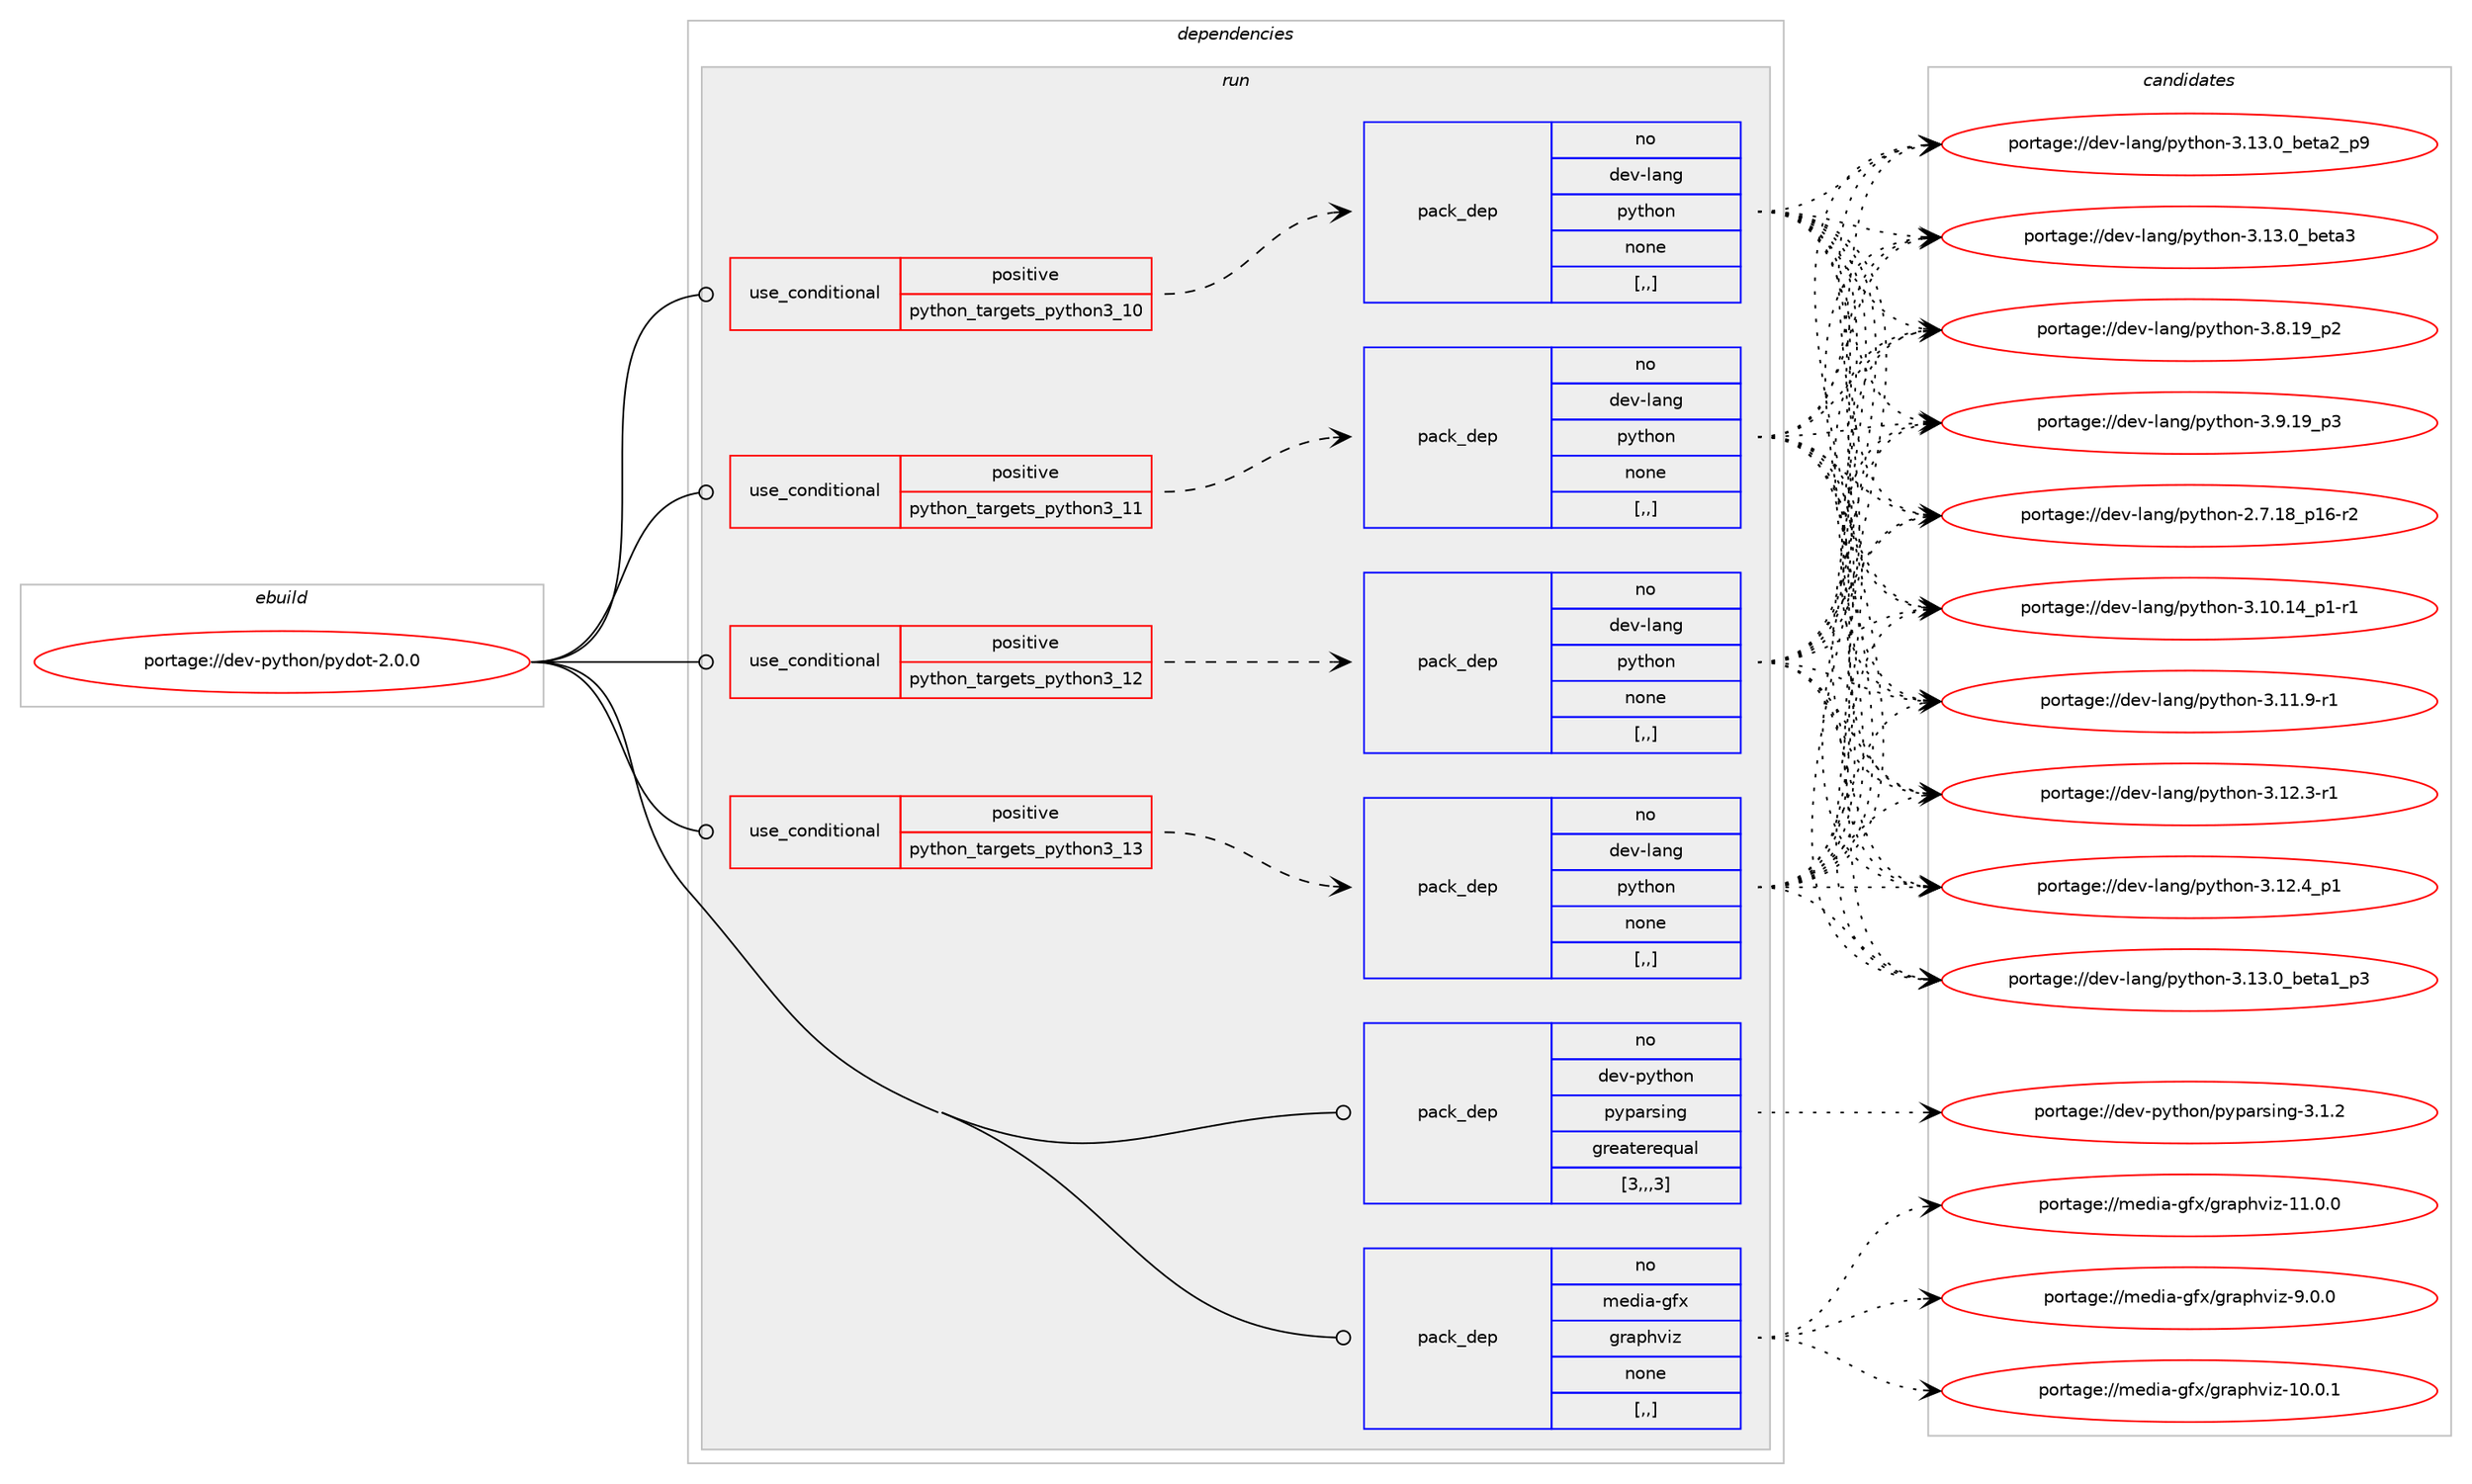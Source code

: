 digraph prolog {

# *************
# Graph options
# *************

newrank=true;
concentrate=true;
compound=true;
graph [rankdir=LR,fontname=Helvetica,fontsize=10,ranksep=1.5];#, ranksep=2.5, nodesep=0.2];
edge  [arrowhead=vee];
node  [fontname=Helvetica,fontsize=10];

# **********
# The ebuild
# **********

subgraph cluster_leftcol {
color=gray;
rank=same;
label=<<i>ebuild</i>>;
id [label="portage://dev-python/pydot-2.0.0", color=red, width=4, href="../dev-python/pydot-2.0.0.svg"];
}

# ****************
# The dependencies
# ****************

subgraph cluster_midcol {
color=gray;
label=<<i>dependencies</i>>;
subgraph cluster_compile {
fillcolor="#eeeeee";
style=filled;
label=<<i>compile</i>>;
}
subgraph cluster_compileandrun {
fillcolor="#eeeeee";
style=filled;
label=<<i>compile and run</i>>;
}
subgraph cluster_run {
fillcolor="#eeeeee";
style=filled;
label=<<i>run</i>>;
subgraph cond35686 {
dependency152552 [label=<<TABLE BORDER="0" CELLBORDER="1" CELLSPACING="0" CELLPADDING="4"><TR><TD ROWSPAN="3" CELLPADDING="10">use_conditional</TD></TR><TR><TD>positive</TD></TR><TR><TD>python_targets_python3_10</TD></TR></TABLE>>, shape=none, color=red];
subgraph pack115649 {
dependency152553 [label=<<TABLE BORDER="0" CELLBORDER="1" CELLSPACING="0" CELLPADDING="4" WIDTH="220"><TR><TD ROWSPAN="6" CELLPADDING="30">pack_dep</TD></TR><TR><TD WIDTH="110">no</TD></TR><TR><TD>dev-lang</TD></TR><TR><TD>python</TD></TR><TR><TD>none</TD></TR><TR><TD>[,,]</TD></TR></TABLE>>, shape=none, color=blue];
}
dependency152552:e -> dependency152553:w [weight=20,style="dashed",arrowhead="vee"];
}
id:e -> dependency152552:w [weight=20,style="solid",arrowhead="odot"];
subgraph cond35687 {
dependency152554 [label=<<TABLE BORDER="0" CELLBORDER="1" CELLSPACING="0" CELLPADDING="4"><TR><TD ROWSPAN="3" CELLPADDING="10">use_conditional</TD></TR><TR><TD>positive</TD></TR><TR><TD>python_targets_python3_11</TD></TR></TABLE>>, shape=none, color=red];
subgraph pack115650 {
dependency152555 [label=<<TABLE BORDER="0" CELLBORDER="1" CELLSPACING="0" CELLPADDING="4" WIDTH="220"><TR><TD ROWSPAN="6" CELLPADDING="30">pack_dep</TD></TR><TR><TD WIDTH="110">no</TD></TR><TR><TD>dev-lang</TD></TR><TR><TD>python</TD></TR><TR><TD>none</TD></TR><TR><TD>[,,]</TD></TR></TABLE>>, shape=none, color=blue];
}
dependency152554:e -> dependency152555:w [weight=20,style="dashed",arrowhead="vee"];
}
id:e -> dependency152554:w [weight=20,style="solid",arrowhead="odot"];
subgraph cond35688 {
dependency152556 [label=<<TABLE BORDER="0" CELLBORDER="1" CELLSPACING="0" CELLPADDING="4"><TR><TD ROWSPAN="3" CELLPADDING="10">use_conditional</TD></TR><TR><TD>positive</TD></TR><TR><TD>python_targets_python3_12</TD></TR></TABLE>>, shape=none, color=red];
subgraph pack115651 {
dependency152557 [label=<<TABLE BORDER="0" CELLBORDER="1" CELLSPACING="0" CELLPADDING="4" WIDTH="220"><TR><TD ROWSPAN="6" CELLPADDING="30">pack_dep</TD></TR><TR><TD WIDTH="110">no</TD></TR><TR><TD>dev-lang</TD></TR><TR><TD>python</TD></TR><TR><TD>none</TD></TR><TR><TD>[,,]</TD></TR></TABLE>>, shape=none, color=blue];
}
dependency152556:e -> dependency152557:w [weight=20,style="dashed",arrowhead="vee"];
}
id:e -> dependency152556:w [weight=20,style="solid",arrowhead="odot"];
subgraph cond35689 {
dependency152558 [label=<<TABLE BORDER="0" CELLBORDER="1" CELLSPACING="0" CELLPADDING="4"><TR><TD ROWSPAN="3" CELLPADDING="10">use_conditional</TD></TR><TR><TD>positive</TD></TR><TR><TD>python_targets_python3_13</TD></TR></TABLE>>, shape=none, color=red];
subgraph pack115652 {
dependency152559 [label=<<TABLE BORDER="0" CELLBORDER="1" CELLSPACING="0" CELLPADDING="4" WIDTH="220"><TR><TD ROWSPAN="6" CELLPADDING="30">pack_dep</TD></TR><TR><TD WIDTH="110">no</TD></TR><TR><TD>dev-lang</TD></TR><TR><TD>python</TD></TR><TR><TD>none</TD></TR><TR><TD>[,,]</TD></TR></TABLE>>, shape=none, color=blue];
}
dependency152558:e -> dependency152559:w [weight=20,style="dashed",arrowhead="vee"];
}
id:e -> dependency152558:w [weight=20,style="solid",arrowhead="odot"];
subgraph pack115653 {
dependency152560 [label=<<TABLE BORDER="0" CELLBORDER="1" CELLSPACING="0" CELLPADDING="4" WIDTH="220"><TR><TD ROWSPAN="6" CELLPADDING="30">pack_dep</TD></TR><TR><TD WIDTH="110">no</TD></TR><TR><TD>dev-python</TD></TR><TR><TD>pyparsing</TD></TR><TR><TD>greaterequal</TD></TR><TR><TD>[3,,,3]</TD></TR></TABLE>>, shape=none, color=blue];
}
id:e -> dependency152560:w [weight=20,style="solid",arrowhead="odot"];
subgraph pack115654 {
dependency152561 [label=<<TABLE BORDER="0" CELLBORDER="1" CELLSPACING="0" CELLPADDING="4" WIDTH="220"><TR><TD ROWSPAN="6" CELLPADDING="30">pack_dep</TD></TR><TR><TD WIDTH="110">no</TD></TR><TR><TD>media-gfx</TD></TR><TR><TD>graphviz</TD></TR><TR><TD>none</TD></TR><TR><TD>[,,]</TD></TR></TABLE>>, shape=none, color=blue];
}
id:e -> dependency152561:w [weight=20,style="solid",arrowhead="odot"];
}
}

# **************
# The candidates
# **************

subgraph cluster_choices {
rank=same;
color=gray;
label=<<i>candidates</i>>;

subgraph choice115649 {
color=black;
nodesep=1;
choice100101118451089711010347112121116104111110455046554649569511249544511450 [label="portage://dev-lang/python-2.7.18_p16-r2", color=red, width=4,href="../dev-lang/python-2.7.18_p16-r2.svg"];
choice100101118451089711010347112121116104111110455146494846495295112494511449 [label="portage://dev-lang/python-3.10.14_p1-r1", color=red, width=4,href="../dev-lang/python-3.10.14_p1-r1.svg"];
choice100101118451089711010347112121116104111110455146494946574511449 [label="portage://dev-lang/python-3.11.9-r1", color=red, width=4,href="../dev-lang/python-3.11.9-r1.svg"];
choice100101118451089711010347112121116104111110455146495046514511449 [label="portage://dev-lang/python-3.12.3-r1", color=red, width=4,href="../dev-lang/python-3.12.3-r1.svg"];
choice100101118451089711010347112121116104111110455146495046529511249 [label="portage://dev-lang/python-3.12.4_p1", color=red, width=4,href="../dev-lang/python-3.12.4_p1.svg"];
choice10010111845108971101034711212111610411111045514649514648959810111697499511251 [label="portage://dev-lang/python-3.13.0_beta1_p3", color=red, width=4,href="../dev-lang/python-3.13.0_beta1_p3.svg"];
choice10010111845108971101034711212111610411111045514649514648959810111697509511257 [label="portage://dev-lang/python-3.13.0_beta2_p9", color=red, width=4,href="../dev-lang/python-3.13.0_beta2_p9.svg"];
choice1001011184510897110103471121211161041111104551464951464895981011169751 [label="portage://dev-lang/python-3.13.0_beta3", color=red, width=4,href="../dev-lang/python-3.13.0_beta3.svg"];
choice100101118451089711010347112121116104111110455146564649579511250 [label="portage://dev-lang/python-3.8.19_p2", color=red, width=4,href="../dev-lang/python-3.8.19_p2.svg"];
choice100101118451089711010347112121116104111110455146574649579511251 [label="portage://dev-lang/python-3.9.19_p3", color=red, width=4,href="../dev-lang/python-3.9.19_p3.svg"];
dependency152553:e -> choice100101118451089711010347112121116104111110455046554649569511249544511450:w [style=dotted,weight="100"];
dependency152553:e -> choice100101118451089711010347112121116104111110455146494846495295112494511449:w [style=dotted,weight="100"];
dependency152553:e -> choice100101118451089711010347112121116104111110455146494946574511449:w [style=dotted,weight="100"];
dependency152553:e -> choice100101118451089711010347112121116104111110455146495046514511449:w [style=dotted,weight="100"];
dependency152553:e -> choice100101118451089711010347112121116104111110455146495046529511249:w [style=dotted,weight="100"];
dependency152553:e -> choice10010111845108971101034711212111610411111045514649514648959810111697499511251:w [style=dotted,weight="100"];
dependency152553:e -> choice10010111845108971101034711212111610411111045514649514648959810111697509511257:w [style=dotted,weight="100"];
dependency152553:e -> choice1001011184510897110103471121211161041111104551464951464895981011169751:w [style=dotted,weight="100"];
dependency152553:e -> choice100101118451089711010347112121116104111110455146564649579511250:w [style=dotted,weight="100"];
dependency152553:e -> choice100101118451089711010347112121116104111110455146574649579511251:w [style=dotted,weight="100"];
}
subgraph choice115650 {
color=black;
nodesep=1;
choice100101118451089711010347112121116104111110455046554649569511249544511450 [label="portage://dev-lang/python-2.7.18_p16-r2", color=red, width=4,href="../dev-lang/python-2.7.18_p16-r2.svg"];
choice100101118451089711010347112121116104111110455146494846495295112494511449 [label="portage://dev-lang/python-3.10.14_p1-r1", color=red, width=4,href="../dev-lang/python-3.10.14_p1-r1.svg"];
choice100101118451089711010347112121116104111110455146494946574511449 [label="portage://dev-lang/python-3.11.9-r1", color=red, width=4,href="../dev-lang/python-3.11.9-r1.svg"];
choice100101118451089711010347112121116104111110455146495046514511449 [label="portage://dev-lang/python-3.12.3-r1", color=red, width=4,href="../dev-lang/python-3.12.3-r1.svg"];
choice100101118451089711010347112121116104111110455146495046529511249 [label="portage://dev-lang/python-3.12.4_p1", color=red, width=4,href="../dev-lang/python-3.12.4_p1.svg"];
choice10010111845108971101034711212111610411111045514649514648959810111697499511251 [label="portage://dev-lang/python-3.13.0_beta1_p3", color=red, width=4,href="../dev-lang/python-3.13.0_beta1_p3.svg"];
choice10010111845108971101034711212111610411111045514649514648959810111697509511257 [label="portage://dev-lang/python-3.13.0_beta2_p9", color=red, width=4,href="../dev-lang/python-3.13.0_beta2_p9.svg"];
choice1001011184510897110103471121211161041111104551464951464895981011169751 [label="portage://dev-lang/python-3.13.0_beta3", color=red, width=4,href="../dev-lang/python-3.13.0_beta3.svg"];
choice100101118451089711010347112121116104111110455146564649579511250 [label="portage://dev-lang/python-3.8.19_p2", color=red, width=4,href="../dev-lang/python-3.8.19_p2.svg"];
choice100101118451089711010347112121116104111110455146574649579511251 [label="portage://dev-lang/python-3.9.19_p3", color=red, width=4,href="../dev-lang/python-3.9.19_p3.svg"];
dependency152555:e -> choice100101118451089711010347112121116104111110455046554649569511249544511450:w [style=dotted,weight="100"];
dependency152555:e -> choice100101118451089711010347112121116104111110455146494846495295112494511449:w [style=dotted,weight="100"];
dependency152555:e -> choice100101118451089711010347112121116104111110455146494946574511449:w [style=dotted,weight="100"];
dependency152555:e -> choice100101118451089711010347112121116104111110455146495046514511449:w [style=dotted,weight="100"];
dependency152555:e -> choice100101118451089711010347112121116104111110455146495046529511249:w [style=dotted,weight="100"];
dependency152555:e -> choice10010111845108971101034711212111610411111045514649514648959810111697499511251:w [style=dotted,weight="100"];
dependency152555:e -> choice10010111845108971101034711212111610411111045514649514648959810111697509511257:w [style=dotted,weight="100"];
dependency152555:e -> choice1001011184510897110103471121211161041111104551464951464895981011169751:w [style=dotted,weight="100"];
dependency152555:e -> choice100101118451089711010347112121116104111110455146564649579511250:w [style=dotted,weight="100"];
dependency152555:e -> choice100101118451089711010347112121116104111110455146574649579511251:w [style=dotted,weight="100"];
}
subgraph choice115651 {
color=black;
nodesep=1;
choice100101118451089711010347112121116104111110455046554649569511249544511450 [label="portage://dev-lang/python-2.7.18_p16-r2", color=red, width=4,href="../dev-lang/python-2.7.18_p16-r2.svg"];
choice100101118451089711010347112121116104111110455146494846495295112494511449 [label="portage://dev-lang/python-3.10.14_p1-r1", color=red, width=4,href="../dev-lang/python-3.10.14_p1-r1.svg"];
choice100101118451089711010347112121116104111110455146494946574511449 [label="portage://dev-lang/python-3.11.9-r1", color=red, width=4,href="../dev-lang/python-3.11.9-r1.svg"];
choice100101118451089711010347112121116104111110455146495046514511449 [label="portage://dev-lang/python-3.12.3-r1", color=red, width=4,href="../dev-lang/python-3.12.3-r1.svg"];
choice100101118451089711010347112121116104111110455146495046529511249 [label="portage://dev-lang/python-3.12.4_p1", color=red, width=4,href="../dev-lang/python-3.12.4_p1.svg"];
choice10010111845108971101034711212111610411111045514649514648959810111697499511251 [label="portage://dev-lang/python-3.13.0_beta1_p3", color=red, width=4,href="../dev-lang/python-3.13.0_beta1_p3.svg"];
choice10010111845108971101034711212111610411111045514649514648959810111697509511257 [label="portage://dev-lang/python-3.13.0_beta2_p9", color=red, width=4,href="../dev-lang/python-3.13.0_beta2_p9.svg"];
choice1001011184510897110103471121211161041111104551464951464895981011169751 [label="portage://dev-lang/python-3.13.0_beta3", color=red, width=4,href="../dev-lang/python-3.13.0_beta3.svg"];
choice100101118451089711010347112121116104111110455146564649579511250 [label="portage://dev-lang/python-3.8.19_p2", color=red, width=4,href="../dev-lang/python-3.8.19_p2.svg"];
choice100101118451089711010347112121116104111110455146574649579511251 [label="portage://dev-lang/python-3.9.19_p3", color=red, width=4,href="../dev-lang/python-3.9.19_p3.svg"];
dependency152557:e -> choice100101118451089711010347112121116104111110455046554649569511249544511450:w [style=dotted,weight="100"];
dependency152557:e -> choice100101118451089711010347112121116104111110455146494846495295112494511449:w [style=dotted,weight="100"];
dependency152557:e -> choice100101118451089711010347112121116104111110455146494946574511449:w [style=dotted,weight="100"];
dependency152557:e -> choice100101118451089711010347112121116104111110455146495046514511449:w [style=dotted,weight="100"];
dependency152557:e -> choice100101118451089711010347112121116104111110455146495046529511249:w [style=dotted,weight="100"];
dependency152557:e -> choice10010111845108971101034711212111610411111045514649514648959810111697499511251:w [style=dotted,weight="100"];
dependency152557:e -> choice10010111845108971101034711212111610411111045514649514648959810111697509511257:w [style=dotted,weight="100"];
dependency152557:e -> choice1001011184510897110103471121211161041111104551464951464895981011169751:w [style=dotted,weight="100"];
dependency152557:e -> choice100101118451089711010347112121116104111110455146564649579511250:w [style=dotted,weight="100"];
dependency152557:e -> choice100101118451089711010347112121116104111110455146574649579511251:w [style=dotted,weight="100"];
}
subgraph choice115652 {
color=black;
nodesep=1;
choice100101118451089711010347112121116104111110455046554649569511249544511450 [label="portage://dev-lang/python-2.7.18_p16-r2", color=red, width=4,href="../dev-lang/python-2.7.18_p16-r2.svg"];
choice100101118451089711010347112121116104111110455146494846495295112494511449 [label="portage://dev-lang/python-3.10.14_p1-r1", color=red, width=4,href="../dev-lang/python-3.10.14_p1-r1.svg"];
choice100101118451089711010347112121116104111110455146494946574511449 [label="portage://dev-lang/python-3.11.9-r1", color=red, width=4,href="../dev-lang/python-3.11.9-r1.svg"];
choice100101118451089711010347112121116104111110455146495046514511449 [label="portage://dev-lang/python-3.12.3-r1", color=red, width=4,href="../dev-lang/python-3.12.3-r1.svg"];
choice100101118451089711010347112121116104111110455146495046529511249 [label="portage://dev-lang/python-3.12.4_p1", color=red, width=4,href="../dev-lang/python-3.12.4_p1.svg"];
choice10010111845108971101034711212111610411111045514649514648959810111697499511251 [label="portage://dev-lang/python-3.13.0_beta1_p3", color=red, width=4,href="../dev-lang/python-3.13.0_beta1_p3.svg"];
choice10010111845108971101034711212111610411111045514649514648959810111697509511257 [label="portage://dev-lang/python-3.13.0_beta2_p9", color=red, width=4,href="../dev-lang/python-3.13.0_beta2_p9.svg"];
choice1001011184510897110103471121211161041111104551464951464895981011169751 [label="portage://dev-lang/python-3.13.0_beta3", color=red, width=4,href="../dev-lang/python-3.13.0_beta3.svg"];
choice100101118451089711010347112121116104111110455146564649579511250 [label="portage://dev-lang/python-3.8.19_p2", color=red, width=4,href="../dev-lang/python-3.8.19_p2.svg"];
choice100101118451089711010347112121116104111110455146574649579511251 [label="portage://dev-lang/python-3.9.19_p3", color=red, width=4,href="../dev-lang/python-3.9.19_p3.svg"];
dependency152559:e -> choice100101118451089711010347112121116104111110455046554649569511249544511450:w [style=dotted,weight="100"];
dependency152559:e -> choice100101118451089711010347112121116104111110455146494846495295112494511449:w [style=dotted,weight="100"];
dependency152559:e -> choice100101118451089711010347112121116104111110455146494946574511449:w [style=dotted,weight="100"];
dependency152559:e -> choice100101118451089711010347112121116104111110455146495046514511449:w [style=dotted,weight="100"];
dependency152559:e -> choice100101118451089711010347112121116104111110455146495046529511249:w [style=dotted,weight="100"];
dependency152559:e -> choice10010111845108971101034711212111610411111045514649514648959810111697499511251:w [style=dotted,weight="100"];
dependency152559:e -> choice10010111845108971101034711212111610411111045514649514648959810111697509511257:w [style=dotted,weight="100"];
dependency152559:e -> choice1001011184510897110103471121211161041111104551464951464895981011169751:w [style=dotted,weight="100"];
dependency152559:e -> choice100101118451089711010347112121116104111110455146564649579511250:w [style=dotted,weight="100"];
dependency152559:e -> choice100101118451089711010347112121116104111110455146574649579511251:w [style=dotted,weight="100"];
}
subgraph choice115653 {
color=black;
nodesep=1;
choice100101118451121211161041111104711212111297114115105110103455146494650 [label="portage://dev-python/pyparsing-3.1.2", color=red, width=4,href="../dev-python/pyparsing-3.1.2.svg"];
dependency152560:e -> choice100101118451121211161041111104711212111297114115105110103455146494650:w [style=dotted,weight="100"];
}
subgraph choice115654 {
color=black;
nodesep=1;
choice1091011001059745103102120471031149711210411810512245494846484649 [label="portage://media-gfx/graphviz-10.0.1", color=red, width=4,href="../media-gfx/graphviz-10.0.1.svg"];
choice1091011001059745103102120471031149711210411810512245494946484648 [label="portage://media-gfx/graphviz-11.0.0", color=red, width=4,href="../media-gfx/graphviz-11.0.0.svg"];
choice10910110010597451031021204710311497112104118105122455746484648 [label="portage://media-gfx/graphviz-9.0.0", color=red, width=4,href="../media-gfx/graphviz-9.0.0.svg"];
dependency152561:e -> choice1091011001059745103102120471031149711210411810512245494846484649:w [style=dotted,weight="100"];
dependency152561:e -> choice1091011001059745103102120471031149711210411810512245494946484648:w [style=dotted,weight="100"];
dependency152561:e -> choice10910110010597451031021204710311497112104118105122455746484648:w [style=dotted,weight="100"];
}
}

}
